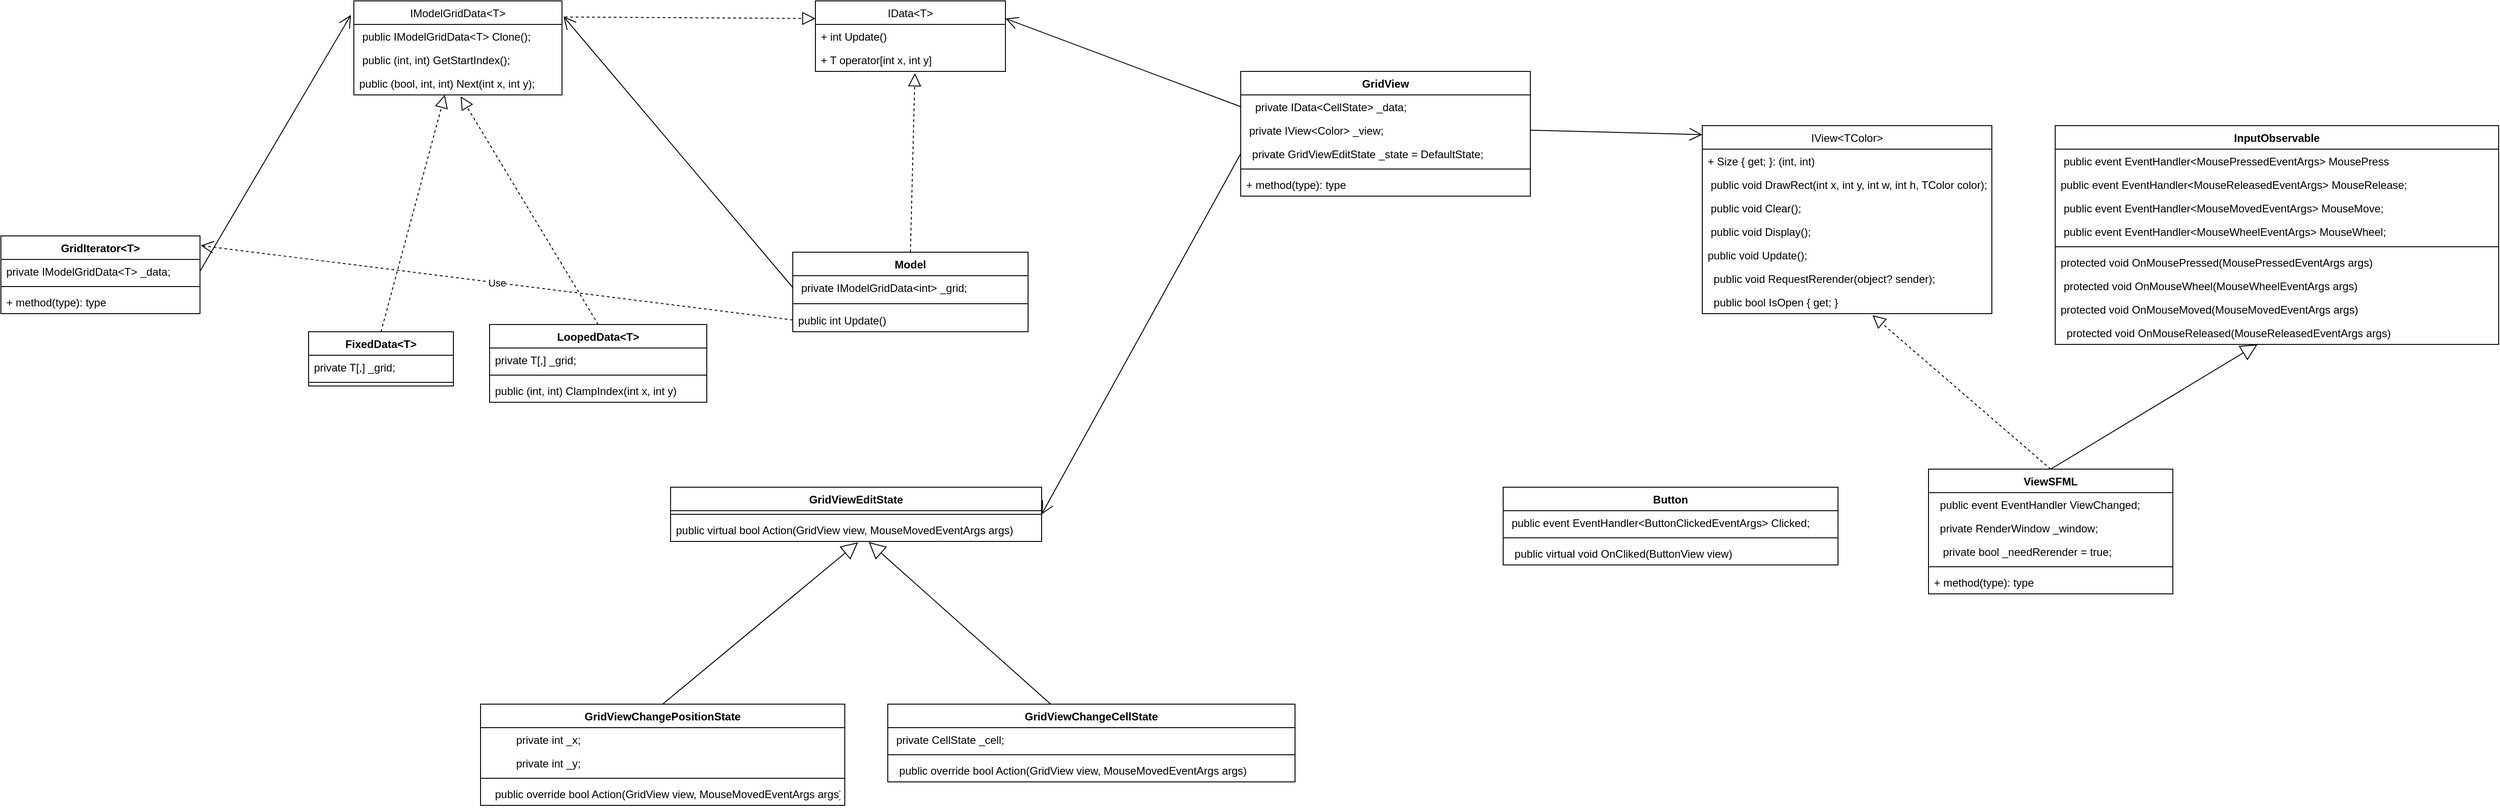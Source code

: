 <mxfile version="20.2.3" type="device"><diagram id="C5RBs43oDa-KdzZeNtuy" name="Page-1"><mxGraphModel dx="11826" dy="916" grid="1" gridSize="10" guides="1" tooltips="1" connect="1" arrows="1" fold="1" page="1" pageScale="1" pageWidth="10000" pageHeight="10000" math="0" shadow="0"><root><mxCell id="WIyWlLk6GJQsqaUBKTNV-0"/><mxCell id="WIyWlLk6GJQsqaUBKTNV-1" parent="WIyWlLk6GJQsqaUBKTNV-0"/><mxCell id="wiSXelKDfVEXTokDbIkI-6" value="IData&lt;T&gt;" style="swimlane;fontStyle=0;childLayout=stackLayout;horizontal=1;startSize=26;fillColor=none;horizontalStack=0;resizeParent=1;resizeParentMax=0;resizeLast=0;collapsible=1;marginBottom=0;" parent="WIyWlLk6GJQsqaUBKTNV-1" vertex="1"><mxGeometry x="-70" y="72" width="210" height="78" as="geometry"/></mxCell><mxCell id="wiSXelKDfVEXTokDbIkI-7" value="+ int Update()" style="text;strokeColor=none;fillColor=none;align=left;verticalAlign=top;spacingLeft=4;spacingRight=4;overflow=hidden;rotatable=0;points=[[0,0.5],[1,0.5]];portConstraint=eastwest;" parent="wiSXelKDfVEXTokDbIkI-6" vertex="1"><mxGeometry y="26" width="210" height="26" as="geometry"/></mxCell><mxCell id="wiSXelKDfVEXTokDbIkI-8" value="+ T operator[int x, int y]" style="text;strokeColor=none;fillColor=none;align=left;verticalAlign=top;spacingLeft=4;spacingRight=4;overflow=hidden;rotatable=0;points=[[0,0.5],[1,0.5]];portConstraint=eastwest;" parent="wiSXelKDfVEXTokDbIkI-6" vertex="1"><mxGeometry y="52" width="210" height="26" as="geometry"/></mxCell><mxCell id="wiSXelKDfVEXTokDbIkI-27" value="IView&lt;TColor&gt;" style="swimlane;fontStyle=0;childLayout=stackLayout;horizontal=1;startSize=26;fillColor=none;horizontalStack=0;resizeParent=1;resizeParentMax=0;resizeLast=0;collapsible=1;marginBottom=0;" parent="WIyWlLk6GJQsqaUBKTNV-1" vertex="1"><mxGeometry x="910" y="210" width="320" height="208" as="geometry"/></mxCell><mxCell id="wiSXelKDfVEXTokDbIkI-28" value="+ Size { get; }: (int, int)" style="text;strokeColor=none;fillColor=none;align=left;verticalAlign=top;spacingLeft=4;spacingRight=4;overflow=hidden;rotatable=0;points=[[0,0.5],[1,0.5]];portConstraint=eastwest;" parent="wiSXelKDfVEXTokDbIkI-27" vertex="1"><mxGeometry y="26" width="320" height="26" as="geometry"/></mxCell><mxCell id="wiSXelKDfVEXTokDbIkI-29" value=" public void DrawRect(int x, int y, int w, int h, TColor color);" style="text;strokeColor=none;fillColor=none;align=left;verticalAlign=top;spacingLeft=4;spacingRight=4;overflow=hidden;rotatable=0;points=[[0,0.5],[1,0.5]];portConstraint=eastwest;" parent="wiSXelKDfVEXTokDbIkI-27" vertex="1"><mxGeometry y="52" width="320" height="26" as="geometry"/></mxCell><mxCell id="wiSXelKDfVEXTokDbIkI-30" value=" public void Clear();" style="text;strokeColor=none;fillColor=none;align=left;verticalAlign=top;spacingLeft=4;spacingRight=4;overflow=hidden;rotatable=0;points=[[0,0.5],[1,0.5]];portConstraint=eastwest;" parent="wiSXelKDfVEXTokDbIkI-27" vertex="1"><mxGeometry y="78" width="320" height="26" as="geometry"/></mxCell><mxCell id="wiSXelKDfVEXTokDbIkI-31" value=" public void Display();" style="text;strokeColor=none;fillColor=none;align=left;verticalAlign=top;spacingLeft=4;spacingRight=4;overflow=hidden;rotatable=0;points=[[0,0.5],[1,0.5]];portConstraint=eastwest;" parent="wiSXelKDfVEXTokDbIkI-27" vertex="1"><mxGeometry y="104" width="320" height="26" as="geometry"/></mxCell><mxCell id="wiSXelKDfVEXTokDbIkI-32" value="public void Update();" style="text;strokeColor=none;fillColor=none;align=left;verticalAlign=top;spacingLeft=4;spacingRight=4;overflow=hidden;rotatable=0;points=[[0,0.5],[1,0.5]];portConstraint=eastwest;" parent="wiSXelKDfVEXTokDbIkI-27" vertex="1"><mxGeometry y="130" width="320" height="26" as="geometry"/></mxCell><mxCell id="wiSXelKDfVEXTokDbIkI-33" value="  public void RequestRerender(object? sender);" style="text;strokeColor=none;fillColor=none;align=left;verticalAlign=top;spacingLeft=4;spacingRight=4;overflow=hidden;rotatable=0;points=[[0,0.5],[1,0.5]];portConstraint=eastwest;" parent="wiSXelKDfVEXTokDbIkI-27" vertex="1"><mxGeometry y="156" width="320" height="26" as="geometry"/></mxCell><mxCell id="wiSXelKDfVEXTokDbIkI-34" value="  public bool IsOpen { get; }" style="text;strokeColor=none;fillColor=none;align=left;verticalAlign=top;spacingLeft=4;spacingRight=4;overflow=hidden;rotatable=0;points=[[0,0.5],[1,0.5]];portConstraint=eastwest;" parent="wiSXelKDfVEXTokDbIkI-27" vertex="1"><mxGeometry y="182" width="320" height="26" as="geometry"/></mxCell><mxCell id="wiSXelKDfVEXTokDbIkI-39" value="InputObservable" style="swimlane;fontStyle=1;align=center;verticalAlign=top;childLayout=stackLayout;horizontal=1;startSize=26;horizontalStack=0;resizeParent=1;resizeParentMax=0;resizeLast=0;collapsible=1;marginBottom=0;" parent="WIyWlLk6GJQsqaUBKTNV-1" vertex="1"><mxGeometry x="1300" y="210" width="490" height="242" as="geometry"/></mxCell><mxCell id="wiSXelKDfVEXTokDbIkI-40" value=" public event EventHandler&lt;MousePressedEventArgs&gt; MousePress&#10;" style="text;strokeColor=none;fillColor=none;align=left;verticalAlign=top;spacingLeft=4;spacingRight=4;overflow=hidden;rotatable=0;points=[[0,0.5],[1,0.5]];portConstraint=eastwest;" parent="wiSXelKDfVEXTokDbIkI-39" vertex="1"><mxGeometry y="26" width="490" height="26" as="geometry"/></mxCell><mxCell id="wiSXelKDfVEXTokDbIkI-44" value="public event EventHandler&lt;MouseReleasedEventArgs&gt; MouseRelease;&#10;" style="text;strokeColor=none;fillColor=none;align=left;verticalAlign=top;spacingLeft=4;spacingRight=4;overflow=hidden;rotatable=0;points=[[0,0.5],[1,0.5]];portConstraint=eastwest;" parent="wiSXelKDfVEXTokDbIkI-39" vertex="1"><mxGeometry y="52" width="490" height="26" as="geometry"/></mxCell><mxCell id="wiSXelKDfVEXTokDbIkI-43" value=" public event EventHandler&lt;MouseMovedEventArgs&gt; MouseMove;&#10;" style="text;strokeColor=none;fillColor=none;align=left;verticalAlign=top;spacingLeft=4;spacingRight=4;overflow=hidden;rotatable=0;points=[[0,0.5],[1,0.5]];portConstraint=eastwest;" parent="wiSXelKDfVEXTokDbIkI-39" vertex="1"><mxGeometry y="78" width="490" height="26" as="geometry"/></mxCell><mxCell id="wiSXelKDfVEXTokDbIkI-45" value=" public event EventHandler&lt;MouseWheelEventArgs&gt; MouseWheel;&#10;" style="text;strokeColor=none;fillColor=none;align=left;verticalAlign=top;spacingLeft=4;spacingRight=4;overflow=hidden;rotatable=0;points=[[0,0.5],[1,0.5]];portConstraint=eastwest;" parent="wiSXelKDfVEXTokDbIkI-39" vertex="1"><mxGeometry y="104" width="490" height="26" as="geometry"/></mxCell><mxCell id="wiSXelKDfVEXTokDbIkI-41" value="" style="line;strokeWidth=1;fillColor=none;align=left;verticalAlign=middle;spacingTop=-1;spacingLeft=3;spacingRight=3;rotatable=0;labelPosition=right;points=[];portConstraint=eastwest;" parent="wiSXelKDfVEXTokDbIkI-39" vertex="1"><mxGeometry y="130" width="490" height="8" as="geometry"/></mxCell><mxCell id="wiSXelKDfVEXTokDbIkI-42" value="protected void OnMousePressed(MousePressedEventArgs args)" style="text;strokeColor=none;fillColor=none;align=left;verticalAlign=top;spacingLeft=4;spacingRight=4;overflow=hidden;rotatable=0;points=[[0,0.5],[1,0.5]];portConstraint=eastwest;" parent="wiSXelKDfVEXTokDbIkI-39" vertex="1"><mxGeometry y="138" width="490" height="26" as="geometry"/></mxCell><mxCell id="wiSXelKDfVEXTokDbIkI-46" value=" protected void OnMouseWheel(MouseWheelEventArgs args)" style="text;strokeColor=none;fillColor=none;align=left;verticalAlign=top;spacingLeft=4;spacingRight=4;overflow=hidden;rotatable=0;points=[[0,0.5],[1,0.5]];portConstraint=eastwest;" parent="wiSXelKDfVEXTokDbIkI-39" vertex="1"><mxGeometry y="164" width="490" height="26" as="geometry"/></mxCell><mxCell id="wiSXelKDfVEXTokDbIkI-47" value="protected void OnMouseMoved(MouseMovedEventArgs args)" style="text;strokeColor=none;fillColor=none;align=left;verticalAlign=top;spacingLeft=4;spacingRight=4;overflow=hidden;rotatable=0;points=[[0,0.5],[1,0.5]];portConstraint=eastwest;" parent="wiSXelKDfVEXTokDbIkI-39" vertex="1"><mxGeometry y="190" width="490" height="26" as="geometry"/></mxCell><mxCell id="wiSXelKDfVEXTokDbIkI-48" value="  protected void OnMouseReleased(MouseReleasedEventArgs args)" style="text;strokeColor=none;fillColor=none;align=left;verticalAlign=top;spacingLeft=4;spacingRight=4;overflow=hidden;rotatable=0;points=[[0,0.5],[1,0.5]];portConstraint=eastwest;" parent="wiSXelKDfVEXTokDbIkI-39" vertex="1"><mxGeometry y="216" width="490" height="26" as="geometry"/></mxCell><mxCell id="wiSXelKDfVEXTokDbIkI-49" value="ViewSFML" style="swimlane;fontStyle=1;align=center;verticalAlign=top;childLayout=stackLayout;horizontal=1;startSize=26;horizontalStack=0;resizeParent=1;resizeParentMax=0;resizeLast=0;collapsible=1;marginBottom=0;" parent="WIyWlLk6GJQsqaUBKTNV-1" vertex="1"><mxGeometry x="1160" y="590" width="270" height="138" as="geometry"/></mxCell><mxCell id="wiSXelKDfVEXTokDbIkI-50" value="  public event EventHandler ViewChanged;" style="text;strokeColor=none;fillColor=none;align=left;verticalAlign=top;spacingLeft=4;spacingRight=4;overflow=hidden;rotatable=0;points=[[0,0.5],[1,0.5]];portConstraint=eastwest;" parent="wiSXelKDfVEXTokDbIkI-49" vertex="1"><mxGeometry y="26" width="270" height="26" as="geometry"/></mxCell><mxCell id="wiSXelKDfVEXTokDbIkI-55" value="  private RenderWindow _window;" style="text;strokeColor=none;fillColor=none;align=left;verticalAlign=top;spacingLeft=4;spacingRight=4;overflow=hidden;rotatable=0;points=[[0,0.5],[1,0.5]];portConstraint=eastwest;" parent="wiSXelKDfVEXTokDbIkI-49" vertex="1"><mxGeometry y="52" width="270" height="26" as="geometry"/></mxCell><mxCell id="wiSXelKDfVEXTokDbIkI-56" value="   private bool _needRerender = true;" style="text;strokeColor=none;fillColor=none;align=left;verticalAlign=top;spacingLeft=4;spacingRight=4;overflow=hidden;rotatable=0;points=[[0,0.5],[1,0.5]];portConstraint=eastwest;" parent="wiSXelKDfVEXTokDbIkI-49" vertex="1"><mxGeometry y="78" width="270" height="26" as="geometry"/></mxCell><mxCell id="wiSXelKDfVEXTokDbIkI-51" value="" style="line;strokeWidth=1;fillColor=none;align=left;verticalAlign=middle;spacingTop=-1;spacingLeft=3;spacingRight=3;rotatable=0;labelPosition=right;points=[];portConstraint=eastwest;" parent="wiSXelKDfVEXTokDbIkI-49" vertex="1"><mxGeometry y="104" width="270" height="8" as="geometry"/></mxCell><mxCell id="wiSXelKDfVEXTokDbIkI-52" value="+ method(type): type" style="text;strokeColor=none;fillColor=none;align=left;verticalAlign=top;spacingLeft=4;spacingRight=4;overflow=hidden;rotatable=0;points=[[0,0.5],[1,0.5]];portConstraint=eastwest;" parent="wiSXelKDfVEXTokDbIkI-49" vertex="1"><mxGeometry y="112" width="270" height="26" as="geometry"/></mxCell><mxCell id="wiSXelKDfVEXTokDbIkI-53" value="" style="endArrow=block;dashed=1;endFill=0;endSize=12;html=1;rounded=0;entryX=0.588;entryY=1.067;entryDx=0;entryDy=0;entryPerimeter=0;exitX=0.5;exitY=0;exitDx=0;exitDy=0;" parent="WIyWlLk6GJQsqaUBKTNV-1" source="wiSXelKDfVEXTokDbIkI-49" target="wiSXelKDfVEXTokDbIkI-34" edge="1"><mxGeometry width="160" relative="1" as="geometry"><mxPoint x="1220" y="970" as="sourcePoint"/><mxPoint x="1380" y="970" as="targetPoint"/></mxGeometry></mxCell><mxCell id="wiSXelKDfVEXTokDbIkI-54" value="" style="endArrow=block;endSize=16;endFill=0;html=1;rounded=0;exitX=0.5;exitY=0;exitDx=0;exitDy=0;" parent="WIyWlLk6GJQsqaUBKTNV-1" source="wiSXelKDfVEXTokDbIkI-49" target="wiSXelKDfVEXTokDbIkI-48" edge="1"><mxGeometry width="160" relative="1" as="geometry"><mxPoint x="1290" y="980" as="sourcePoint"/><mxPoint x="1310" y="970" as="targetPoint"/></mxGeometry></mxCell><mxCell id="wiSXelKDfVEXTokDbIkI-57" value="GridView" style="swimlane;fontStyle=1;align=center;verticalAlign=top;childLayout=stackLayout;horizontal=1;startSize=26;horizontalStack=0;resizeParent=1;resizeParentMax=0;resizeLast=0;collapsible=1;marginBottom=0;" parent="WIyWlLk6GJQsqaUBKTNV-1" vertex="1"><mxGeometry x="400" y="150" width="320" height="138" as="geometry"/></mxCell><mxCell id="wiSXelKDfVEXTokDbIkI-58" value="   private IData&lt;CellState&gt; _data;" style="text;strokeColor=none;fillColor=none;align=left;verticalAlign=top;spacingLeft=4;spacingRight=4;overflow=hidden;rotatable=0;points=[[0,0.5],[1,0.5]];portConstraint=eastwest;" parent="wiSXelKDfVEXTokDbIkI-57" vertex="1"><mxGeometry y="26" width="320" height="26" as="geometry"/></mxCell><mxCell id="wiSXelKDfVEXTokDbIkI-62" value=" private IView&lt;Color&gt; _view;" style="text;strokeColor=none;fillColor=none;align=left;verticalAlign=top;spacingLeft=4;spacingRight=4;overflow=hidden;rotatable=0;points=[[0,0.5],[1,0.5]];portConstraint=eastwest;" parent="wiSXelKDfVEXTokDbIkI-57" vertex="1"><mxGeometry y="52" width="320" height="26" as="geometry"/></mxCell><mxCell id="wiSXelKDfVEXTokDbIkI-61" value="  private GridViewEditState _state = DefaultState;" style="text;strokeColor=none;fillColor=none;align=left;verticalAlign=top;spacingLeft=4;spacingRight=4;overflow=hidden;rotatable=0;points=[[0,0.5],[1,0.5]];portConstraint=eastwest;" parent="wiSXelKDfVEXTokDbIkI-57" vertex="1"><mxGeometry y="78" width="320" height="26" as="geometry"/></mxCell><mxCell id="wiSXelKDfVEXTokDbIkI-59" value="" style="line;strokeWidth=1;fillColor=none;align=left;verticalAlign=middle;spacingTop=-1;spacingLeft=3;spacingRight=3;rotatable=0;labelPosition=right;points=[];portConstraint=eastwest;" parent="wiSXelKDfVEXTokDbIkI-57" vertex="1"><mxGeometry y="104" width="320" height="8" as="geometry"/></mxCell><mxCell id="wiSXelKDfVEXTokDbIkI-60" value="+ method(type): type" style="text;strokeColor=none;fillColor=none;align=left;verticalAlign=top;spacingLeft=4;spacingRight=4;overflow=hidden;rotatable=0;points=[[0,0.5],[1,0.5]];portConstraint=eastwest;" parent="wiSXelKDfVEXTokDbIkI-57" vertex="1"><mxGeometry y="112" width="320" height="26" as="geometry"/></mxCell><mxCell id="wiSXelKDfVEXTokDbIkI-63" value="GridViewEditState" style="swimlane;fontStyle=1;align=center;verticalAlign=top;childLayout=stackLayout;horizontal=1;startSize=26;horizontalStack=0;resizeParent=1;resizeParentMax=0;resizeLast=0;collapsible=1;marginBottom=0;" parent="WIyWlLk6GJQsqaUBKTNV-1" vertex="1"><mxGeometry x="-230" y="610" width="410" height="60" as="geometry"/></mxCell><mxCell id="wiSXelKDfVEXTokDbIkI-65" value="" style="line;strokeWidth=1;fillColor=none;align=left;verticalAlign=middle;spacingTop=-1;spacingLeft=3;spacingRight=3;rotatable=0;labelPosition=right;points=[];portConstraint=eastwest;" parent="wiSXelKDfVEXTokDbIkI-63" vertex="1"><mxGeometry y="26" width="410" height="8" as="geometry"/></mxCell><mxCell id="wiSXelKDfVEXTokDbIkI-66" value="public virtual bool Action(GridView view, MouseMovedEventArgs args)" style="text;strokeColor=none;fillColor=none;align=left;verticalAlign=top;spacingLeft=4;spacingRight=4;overflow=hidden;rotatable=0;points=[[0,0.5],[1,0.5]];portConstraint=eastwest;" parent="wiSXelKDfVEXTokDbIkI-63" vertex="1"><mxGeometry y="34" width="410" height="26" as="geometry"/></mxCell><mxCell id="wiSXelKDfVEXTokDbIkI-67" value="GridViewChangePositionState" style="swimlane;fontStyle=1;align=center;verticalAlign=top;childLayout=stackLayout;horizontal=1;startSize=26;horizontalStack=0;resizeParent=1;resizeParentMax=0;resizeLast=0;collapsible=1;marginBottom=0;" parent="WIyWlLk6GJQsqaUBKTNV-1" vertex="1"><mxGeometry x="-440" y="850" width="402.5" height="112" as="geometry"/></mxCell><mxCell id="wiSXelKDfVEXTokDbIkI-68" value="          private int _x;" style="text;strokeColor=none;fillColor=none;align=left;verticalAlign=top;spacingLeft=4;spacingRight=4;overflow=hidden;rotatable=0;points=[[0,0.5],[1,0.5]];portConstraint=eastwest;" parent="wiSXelKDfVEXTokDbIkI-67" vertex="1"><mxGeometry y="26" width="402.5" height="26" as="geometry"/></mxCell><mxCell id="wiSXelKDfVEXTokDbIkI-72" value="          private int _y;" style="text;strokeColor=none;fillColor=none;align=left;verticalAlign=top;spacingLeft=4;spacingRight=4;overflow=hidden;rotatable=0;points=[[0,0.5],[1,0.5]];portConstraint=eastwest;" parent="wiSXelKDfVEXTokDbIkI-67" vertex="1"><mxGeometry y="52" width="402.5" height="26" as="geometry"/></mxCell><mxCell id="wiSXelKDfVEXTokDbIkI-69" value="" style="line;strokeWidth=1;fillColor=none;align=left;verticalAlign=middle;spacingTop=-1;spacingLeft=3;spacingRight=3;rotatable=0;labelPosition=right;points=[];portConstraint=eastwest;" parent="wiSXelKDfVEXTokDbIkI-67" vertex="1"><mxGeometry y="78" width="402.5" height="8" as="geometry"/></mxCell><mxCell id="wiSXelKDfVEXTokDbIkI-70" value="   public override bool Action(GridView view, MouseMovedEventArgs args)" style="text;strokeColor=none;fillColor=none;align=left;verticalAlign=top;spacingLeft=4;spacingRight=4;overflow=hidden;rotatable=0;points=[[0,0.5],[1,0.5]];portConstraint=eastwest;" parent="wiSXelKDfVEXTokDbIkI-67" vertex="1"><mxGeometry y="86" width="402.5" height="26" as="geometry"/></mxCell><mxCell id="wiSXelKDfVEXTokDbIkI-71" value="" style="endArrow=block;endSize=16;endFill=0;html=1;rounded=0;entryX=0.505;entryY=1.04;entryDx=0;entryDy=0;entryPerimeter=0;exitX=0.5;exitY=0;exitDx=0;exitDy=0;" parent="WIyWlLk6GJQsqaUBKTNV-1" source="wiSXelKDfVEXTokDbIkI-67" target="wiSXelKDfVEXTokDbIkI-66" edge="1"><mxGeometry width="160" relative="1" as="geometry"><mxPoint y="1000" as="sourcePoint"/><mxPoint x="160" y="1000" as="targetPoint"/></mxGeometry></mxCell><mxCell id="wiSXelKDfVEXTokDbIkI-73" value="GridViewChangeCellState" style="swimlane;fontStyle=1;align=center;verticalAlign=top;childLayout=stackLayout;horizontal=1;startSize=26;horizontalStack=0;resizeParent=1;resizeParentMax=0;resizeLast=0;collapsible=1;marginBottom=0;" parent="WIyWlLk6GJQsqaUBKTNV-1" vertex="1"><mxGeometry x="10" y="850" width="450" height="86" as="geometry"/></mxCell><mxCell id="wiSXelKDfVEXTokDbIkI-74" value=" private CellState _cell;" style="text;strokeColor=none;fillColor=none;align=left;verticalAlign=top;spacingLeft=4;spacingRight=4;overflow=hidden;rotatable=0;points=[[0,0.5],[1,0.5]];portConstraint=eastwest;" parent="wiSXelKDfVEXTokDbIkI-73" vertex="1"><mxGeometry y="26" width="450" height="26" as="geometry"/></mxCell><mxCell id="wiSXelKDfVEXTokDbIkI-75" value="" style="line;strokeWidth=1;fillColor=none;align=left;verticalAlign=middle;spacingTop=-1;spacingLeft=3;spacingRight=3;rotatable=0;labelPosition=right;points=[];portConstraint=eastwest;" parent="wiSXelKDfVEXTokDbIkI-73" vertex="1"><mxGeometry y="52" width="450" height="8" as="geometry"/></mxCell><mxCell id="wiSXelKDfVEXTokDbIkI-76" value="  public override bool Action(GridView view, MouseMovedEventArgs args)" style="text;strokeColor=none;fillColor=none;align=left;verticalAlign=top;spacingLeft=4;spacingRight=4;overflow=hidden;rotatable=0;points=[[0,0.5],[1,0.5]];portConstraint=eastwest;" parent="wiSXelKDfVEXTokDbIkI-73" vertex="1"><mxGeometry y="60" width="450" height="26" as="geometry"/></mxCell><mxCell id="wiSXelKDfVEXTokDbIkI-77" value="" style="endArrow=block;endSize=16;endFill=0;html=1;rounded=0;exitX=0.4;exitY=0;exitDx=0;exitDy=0;exitPerimeter=0;entryX=0.534;entryY=1.023;entryDx=0;entryDy=0;entryPerimeter=0;" parent="WIyWlLk6GJQsqaUBKTNV-1" source="wiSXelKDfVEXTokDbIkI-73" target="wiSXelKDfVEXTokDbIkI-66" edge="1"><mxGeometry width="160" relative="1" as="geometry"><mxPoint x="180" y="1090" as="sourcePoint"/><mxPoint x="130" y="860" as="targetPoint"/></mxGeometry></mxCell><mxCell id="wiSXelKDfVEXTokDbIkI-78" value="" style="endArrow=open;endFill=1;endSize=12;html=1;rounded=0;entryX=1;entryY=0.5;entryDx=0;entryDy=0;exitX=0;exitY=0.5;exitDx=0;exitDy=0;" parent="WIyWlLk6GJQsqaUBKTNV-1" source="wiSXelKDfVEXTokDbIkI-61" target="wiSXelKDfVEXTokDbIkI-63" edge="1"><mxGeometry width="160" relative="1" as="geometry"><mxPoint x="300" y="790" as="sourcePoint"/><mxPoint x="460" y="790" as="targetPoint"/></mxGeometry></mxCell><mxCell id="wiSXelKDfVEXTokDbIkI-80" value="" style="endArrow=open;endFill=1;endSize=12;html=1;rounded=0;exitX=1;exitY=0.5;exitDx=0;exitDy=0;entryX=0;entryY=0.048;entryDx=0;entryDy=0;entryPerimeter=0;" parent="WIyWlLk6GJQsqaUBKTNV-1" source="wiSXelKDfVEXTokDbIkI-62" target="wiSXelKDfVEXTokDbIkI-27" edge="1"><mxGeometry width="160" relative="1" as="geometry"><mxPoint x="800" y="620" as="sourcePoint"/><mxPoint x="960" y="620" as="targetPoint"/></mxGeometry></mxCell><mxCell id="wiSXelKDfVEXTokDbIkI-81" value="" style="endArrow=open;endFill=1;endSize=12;html=1;rounded=0;entryX=1;entryY=0.25;entryDx=0;entryDy=0;exitX=0;exitY=0.5;exitDx=0;exitDy=0;" parent="WIyWlLk6GJQsqaUBKTNV-1" source="wiSXelKDfVEXTokDbIkI-58" target="wiSXelKDfVEXTokDbIkI-6" edge="1"><mxGeometry width="160" relative="1" as="geometry"><mxPoint x="270" y="500" as="sourcePoint"/><mxPoint x="430" y="500" as="targetPoint"/></mxGeometry></mxCell><mxCell id="wiSXelKDfVEXTokDbIkI-82" value="Button" style="swimlane;fontStyle=1;align=center;verticalAlign=top;childLayout=stackLayout;horizontal=1;startSize=26;horizontalStack=0;resizeParent=1;resizeParentMax=0;resizeLast=0;collapsible=1;marginBottom=0;" parent="WIyWlLk6GJQsqaUBKTNV-1" vertex="1"><mxGeometry x="690" y="610" width="370" height="86" as="geometry"/></mxCell><mxCell id="wiSXelKDfVEXTokDbIkI-83" value=" public event EventHandler&lt;ButtonClickedEventArgs&gt; Clicked;" style="text;strokeColor=none;fillColor=none;align=left;verticalAlign=top;spacingLeft=4;spacingRight=4;overflow=hidden;rotatable=0;points=[[0,0.5],[1,0.5]];portConstraint=eastwest;" parent="wiSXelKDfVEXTokDbIkI-82" vertex="1"><mxGeometry y="26" width="370" height="26" as="geometry"/></mxCell><mxCell id="wiSXelKDfVEXTokDbIkI-84" value="" style="line;strokeWidth=1;fillColor=none;align=left;verticalAlign=middle;spacingTop=-1;spacingLeft=3;spacingRight=3;rotatable=0;labelPosition=right;points=[];portConstraint=eastwest;" parent="wiSXelKDfVEXTokDbIkI-82" vertex="1"><mxGeometry y="52" width="370" height="8" as="geometry"/></mxCell><mxCell id="wiSXelKDfVEXTokDbIkI-85" value="  public virtual void OnCliked(ButtonView view)" style="text;strokeColor=none;fillColor=none;align=left;verticalAlign=top;spacingLeft=4;spacingRight=4;overflow=hidden;rotatable=0;points=[[0,0.5],[1,0.5]];portConstraint=eastwest;" parent="wiSXelKDfVEXTokDbIkI-82" vertex="1"><mxGeometry y="60" width="370" height="26" as="geometry"/></mxCell><mxCell id="J3iMT_zcEgzoBUY2QwSg-0" value="Model" style="swimlane;fontStyle=1;align=center;verticalAlign=top;childLayout=stackLayout;horizontal=1;startSize=26;horizontalStack=0;resizeParent=1;resizeParentMax=0;resizeLast=0;collapsible=1;marginBottom=0;" vertex="1" parent="WIyWlLk6GJQsqaUBKTNV-1"><mxGeometry x="-95" y="350" width="260" height="88" as="geometry"/></mxCell><mxCell id="J3iMT_zcEgzoBUY2QwSg-1" value=" private IModelGridData&lt;int&gt; _grid;" style="text;strokeColor=none;fillColor=none;align=left;verticalAlign=top;spacingLeft=4;spacingRight=4;overflow=hidden;rotatable=0;points=[[0,0.5],[1,0.5]];portConstraint=eastwest;" vertex="1" parent="J3iMT_zcEgzoBUY2QwSg-0"><mxGeometry y="26" width="260" height="26" as="geometry"/></mxCell><mxCell id="J3iMT_zcEgzoBUY2QwSg-2" value="" style="line;strokeWidth=1;fillColor=none;align=left;verticalAlign=middle;spacingTop=-1;spacingLeft=3;spacingRight=3;rotatable=0;labelPosition=right;points=[];portConstraint=eastwest;" vertex="1" parent="J3iMT_zcEgzoBUY2QwSg-0"><mxGeometry y="52" width="260" height="10" as="geometry"/></mxCell><mxCell id="J3iMT_zcEgzoBUY2QwSg-3" value="public int Update()" style="text;strokeColor=none;fillColor=none;align=left;verticalAlign=top;spacingLeft=4;spacingRight=4;overflow=hidden;rotatable=0;points=[[0,0.5],[1,0.5]];portConstraint=eastwest;" vertex="1" parent="J3iMT_zcEgzoBUY2QwSg-0"><mxGeometry y="62" width="260" height="26" as="geometry"/></mxCell><mxCell id="J3iMT_zcEgzoBUY2QwSg-4" value="" style="endArrow=block;dashed=1;endFill=0;endSize=12;html=1;rounded=0;exitX=0.5;exitY=0;exitDx=0;exitDy=0;entryX=0.524;entryY=1.077;entryDx=0;entryDy=0;entryPerimeter=0;" edge="1" parent="WIyWlLk6GJQsqaUBKTNV-1" source="J3iMT_zcEgzoBUY2QwSg-0" target="wiSXelKDfVEXTokDbIkI-8"><mxGeometry width="160" relative="1" as="geometry"><mxPoint x="70" y="330" as="sourcePoint"/><mxPoint x="230" y="330" as="targetPoint"/></mxGeometry></mxCell><mxCell id="J3iMT_zcEgzoBUY2QwSg-5" value="IModelGridData&lt;T&gt;" style="swimlane;fontStyle=0;childLayout=stackLayout;horizontal=1;startSize=26;fillColor=none;horizontalStack=0;resizeParent=1;resizeParentMax=0;resizeLast=0;collapsible=1;marginBottom=0;" vertex="1" parent="WIyWlLk6GJQsqaUBKTNV-1"><mxGeometry x="-580" y="72" width="230" height="104" as="geometry"/></mxCell><mxCell id="J3iMT_zcEgzoBUY2QwSg-6" value=" public IModelGridData&lt;T&gt; Clone();" style="text;strokeColor=none;fillColor=none;align=left;verticalAlign=top;spacingLeft=4;spacingRight=4;overflow=hidden;rotatable=0;points=[[0,0.5],[1,0.5]];portConstraint=eastwest;" vertex="1" parent="J3iMT_zcEgzoBUY2QwSg-5"><mxGeometry y="26" width="230" height="26" as="geometry"/></mxCell><mxCell id="J3iMT_zcEgzoBUY2QwSg-7" value=" public (int, int) GetStartIndex();" style="text;strokeColor=none;fillColor=none;align=left;verticalAlign=top;spacingLeft=4;spacingRight=4;overflow=hidden;rotatable=0;points=[[0,0.5],[1,0.5]];portConstraint=eastwest;" vertex="1" parent="J3iMT_zcEgzoBUY2QwSg-5"><mxGeometry y="52" width="230" height="26" as="geometry"/></mxCell><mxCell id="J3iMT_zcEgzoBUY2QwSg-8" value="public (bool, int, int) Next(int x, int y);" style="text;strokeColor=none;fillColor=none;align=left;verticalAlign=top;spacingLeft=4;spacingRight=4;overflow=hidden;rotatable=0;points=[[0,0.5],[1,0.5]];portConstraint=eastwest;" vertex="1" parent="J3iMT_zcEgzoBUY2QwSg-5"><mxGeometry y="78" width="230" height="26" as="geometry"/></mxCell><mxCell id="J3iMT_zcEgzoBUY2QwSg-9" value="" style="endArrow=block;dashed=1;endFill=0;endSize=12;html=1;rounded=0;exitX=1.014;exitY=0.171;exitDx=0;exitDy=0;entryX=0;entryY=0.25;entryDx=0;entryDy=0;exitPerimeter=0;" edge="1" parent="WIyWlLk6GJQsqaUBKTNV-1" source="J3iMT_zcEgzoBUY2QwSg-5" target="wiSXelKDfVEXTokDbIkI-6"><mxGeometry width="160" relative="1" as="geometry"><mxPoint x="10" y="380" as="sourcePoint"/><mxPoint x="50.04" y="162.002" as="targetPoint"/></mxGeometry></mxCell><mxCell id="J3iMT_zcEgzoBUY2QwSg-10" value="" style="endArrow=open;endFill=1;endSize=12;html=1;rounded=0;entryX=1.007;entryY=0.165;entryDx=0;entryDy=0;exitX=0;exitY=0.5;exitDx=0;exitDy=0;entryPerimeter=0;" edge="1" parent="WIyWlLk6GJQsqaUBKTNV-1" source="J3iMT_zcEgzoBUY2QwSg-1" target="J3iMT_zcEgzoBUY2QwSg-5"><mxGeometry width="160" relative="1" as="geometry"><mxPoint x="410" y="251" as="sourcePoint"/><mxPoint x="190" y="650" as="targetPoint"/></mxGeometry></mxCell><mxCell id="J3iMT_zcEgzoBUY2QwSg-11" value="FixedData&lt;T&gt;" style="swimlane;fontStyle=1;align=center;verticalAlign=top;childLayout=stackLayout;horizontal=1;startSize=26;horizontalStack=0;resizeParent=1;resizeParentMax=0;resizeLast=0;collapsible=1;marginBottom=0;" vertex="1" parent="WIyWlLk6GJQsqaUBKTNV-1"><mxGeometry x="-630" y="438" width="160" height="60" as="geometry"/></mxCell><mxCell id="J3iMT_zcEgzoBUY2QwSg-12" value="private T[,] _grid;" style="text;strokeColor=none;fillColor=none;align=left;verticalAlign=top;spacingLeft=4;spacingRight=4;overflow=hidden;rotatable=0;points=[[0,0.5],[1,0.5]];portConstraint=eastwest;" vertex="1" parent="J3iMT_zcEgzoBUY2QwSg-11"><mxGeometry y="26" width="160" height="26" as="geometry"/></mxCell><mxCell id="J3iMT_zcEgzoBUY2QwSg-13" value="" style="line;strokeWidth=1;fillColor=none;align=left;verticalAlign=middle;spacingTop=-1;spacingLeft=3;spacingRight=3;rotatable=0;labelPosition=right;points=[];portConstraint=eastwest;" vertex="1" parent="J3iMT_zcEgzoBUY2QwSg-11"><mxGeometry y="52" width="160" height="8" as="geometry"/></mxCell><mxCell id="J3iMT_zcEgzoBUY2QwSg-15" value="" style="endArrow=block;dashed=1;endFill=0;endSize=12;html=1;rounded=0;exitX=0.5;exitY=0;exitDx=0;exitDy=0;entryX=0.437;entryY=1;entryDx=0;entryDy=0;entryPerimeter=0;" edge="1" parent="WIyWlLk6GJQsqaUBKTNV-1" source="J3iMT_zcEgzoBUY2QwSg-11" target="J3iMT_zcEgzoBUY2QwSg-8"><mxGeometry width="160" relative="1" as="geometry"><mxPoint x="-110" y="370" as="sourcePoint"/><mxPoint x="50" y="370" as="targetPoint"/></mxGeometry></mxCell><mxCell id="J3iMT_zcEgzoBUY2QwSg-16" value="LoopedData&lt;T&gt;" style="swimlane;fontStyle=1;align=center;verticalAlign=top;childLayout=stackLayout;horizontal=1;startSize=26;horizontalStack=0;resizeParent=1;resizeParentMax=0;resizeLast=0;collapsible=1;marginBottom=0;" vertex="1" parent="WIyWlLk6GJQsqaUBKTNV-1"><mxGeometry x="-430" y="430" width="240" height="86" as="geometry"/></mxCell><mxCell id="J3iMT_zcEgzoBUY2QwSg-17" value="private T[,] _grid;" style="text;strokeColor=none;fillColor=none;align=left;verticalAlign=top;spacingLeft=4;spacingRight=4;overflow=hidden;rotatable=0;points=[[0,0.5],[1,0.5]];portConstraint=eastwest;" vertex="1" parent="J3iMT_zcEgzoBUY2QwSg-16"><mxGeometry y="26" width="240" height="26" as="geometry"/></mxCell><mxCell id="J3iMT_zcEgzoBUY2QwSg-18" value="" style="line;strokeWidth=1;fillColor=none;align=left;verticalAlign=middle;spacingTop=-1;spacingLeft=3;spacingRight=3;rotatable=0;labelPosition=right;points=[];portConstraint=eastwest;" vertex="1" parent="J3iMT_zcEgzoBUY2QwSg-16"><mxGeometry y="52" width="240" height="8" as="geometry"/></mxCell><mxCell id="J3iMT_zcEgzoBUY2QwSg-23" value="public (int, int) ClampIndex(int x, int y)" style="text;strokeColor=none;fillColor=none;align=left;verticalAlign=top;spacingLeft=4;spacingRight=4;overflow=hidden;rotatable=0;points=[[0,0.5],[1,0.5]];portConstraint=eastwest;" vertex="1" parent="J3iMT_zcEgzoBUY2QwSg-16"><mxGeometry y="60" width="240" height="26" as="geometry"/></mxCell><mxCell id="J3iMT_zcEgzoBUY2QwSg-19" value="" style="endArrow=block;dashed=1;endFill=0;endSize=12;html=1;rounded=0;exitX=0.5;exitY=0;exitDx=0;exitDy=0;entryX=0.513;entryY=1.062;entryDx=0;entryDy=0;entryPerimeter=0;" edge="1" parent="WIyWlLk6GJQsqaUBKTNV-1" source="J3iMT_zcEgzoBUY2QwSg-16" target="J3iMT_zcEgzoBUY2QwSg-8"><mxGeometry width="160" relative="1" as="geometry"><mxPoint x="-540" y="448" as="sourcePoint"/><mxPoint x="-420.06" y="260.006" as="targetPoint"/></mxGeometry></mxCell><mxCell id="J3iMT_zcEgzoBUY2QwSg-25" value="GridIterator&lt;T&gt;" style="swimlane;fontStyle=1;align=center;verticalAlign=top;childLayout=stackLayout;horizontal=1;startSize=26;horizontalStack=0;resizeParent=1;resizeParentMax=0;resizeLast=0;collapsible=1;marginBottom=0;" vertex="1" parent="WIyWlLk6GJQsqaUBKTNV-1"><mxGeometry x="-970" y="332" width="220" height="86" as="geometry"/></mxCell><mxCell id="J3iMT_zcEgzoBUY2QwSg-26" value="private IModelGridData&lt;T&gt; _data;" style="text;strokeColor=none;fillColor=none;align=left;verticalAlign=top;spacingLeft=4;spacingRight=4;overflow=hidden;rotatable=0;points=[[0,0.5],[1,0.5]];portConstraint=eastwest;" vertex="1" parent="J3iMT_zcEgzoBUY2QwSg-25"><mxGeometry y="26" width="220" height="26" as="geometry"/></mxCell><mxCell id="J3iMT_zcEgzoBUY2QwSg-27" value="" style="line;strokeWidth=1;fillColor=none;align=left;verticalAlign=middle;spacingTop=-1;spacingLeft=3;spacingRight=3;rotatable=0;labelPosition=right;points=[];portConstraint=eastwest;" vertex="1" parent="J3iMT_zcEgzoBUY2QwSg-25"><mxGeometry y="52" width="220" height="8" as="geometry"/></mxCell><mxCell id="J3iMT_zcEgzoBUY2QwSg-28" value="+ method(type): type" style="text;strokeColor=none;fillColor=none;align=left;verticalAlign=top;spacingLeft=4;spacingRight=4;overflow=hidden;rotatable=0;points=[[0,0.5],[1,0.5]];portConstraint=eastwest;" vertex="1" parent="J3iMT_zcEgzoBUY2QwSg-25"><mxGeometry y="60" width="220" height="26" as="geometry"/></mxCell><mxCell id="J3iMT_zcEgzoBUY2QwSg-29" value="" style="endArrow=open;endFill=1;endSize=12;html=1;rounded=0;exitX=1;exitY=0.5;exitDx=0;exitDy=0;entryX=-0.014;entryY=0.149;entryDx=0;entryDy=0;entryPerimeter=0;" edge="1" parent="WIyWlLk6GJQsqaUBKTNV-1" source="J3iMT_zcEgzoBUY2QwSg-26" target="J3iMT_zcEgzoBUY2QwSg-5"><mxGeometry width="160" relative="1" as="geometry"><mxPoint x="-590" y="330" as="sourcePoint"/><mxPoint x="-430" y="330" as="targetPoint"/></mxGeometry></mxCell><mxCell id="J3iMT_zcEgzoBUY2QwSg-30" value="Use" style="endArrow=open;endSize=12;dashed=1;html=1;rounded=0;entryX=1.004;entryY=0.124;entryDx=0;entryDy=0;entryPerimeter=0;exitX=0;exitY=0.5;exitDx=0;exitDy=0;" edge="1" parent="WIyWlLk6GJQsqaUBKTNV-1" source="J3iMT_zcEgzoBUY2QwSg-3" target="J3iMT_zcEgzoBUY2QwSg-25"><mxGeometry width="160" relative="1" as="geometry"><mxPoint x="-380" y="310" as="sourcePoint"/><mxPoint x="-220" y="310" as="targetPoint"/></mxGeometry></mxCell></root></mxGraphModel></diagram></mxfile>